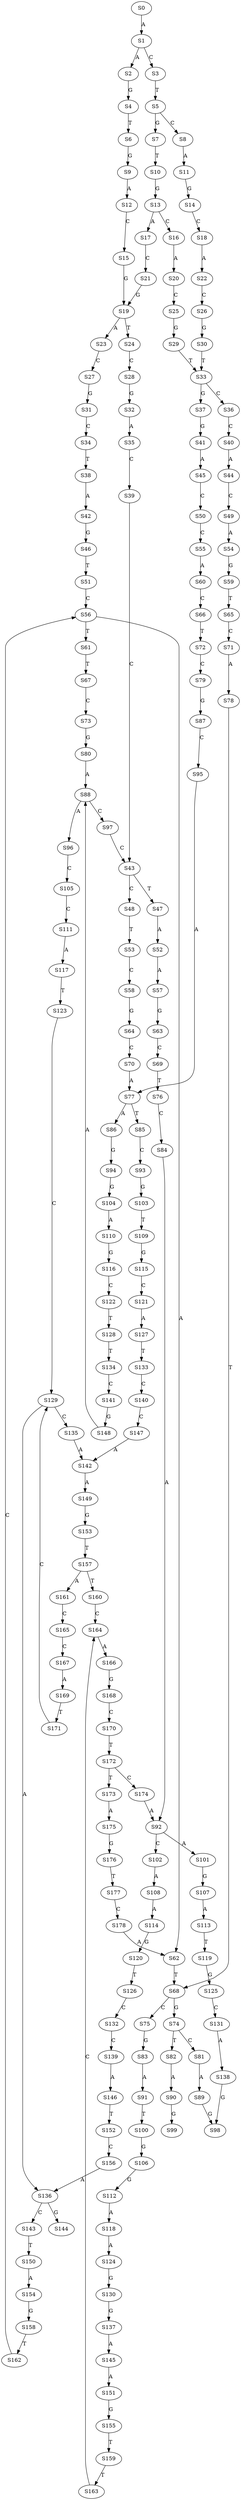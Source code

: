 strict digraph  {
	S0 -> S1 [ label = A ];
	S1 -> S2 [ label = A ];
	S1 -> S3 [ label = C ];
	S2 -> S4 [ label = G ];
	S3 -> S5 [ label = T ];
	S4 -> S6 [ label = T ];
	S5 -> S7 [ label = G ];
	S5 -> S8 [ label = C ];
	S6 -> S9 [ label = G ];
	S7 -> S10 [ label = T ];
	S8 -> S11 [ label = A ];
	S9 -> S12 [ label = A ];
	S10 -> S13 [ label = G ];
	S11 -> S14 [ label = G ];
	S12 -> S15 [ label = C ];
	S13 -> S16 [ label = C ];
	S13 -> S17 [ label = A ];
	S14 -> S18 [ label = C ];
	S15 -> S19 [ label = G ];
	S16 -> S20 [ label = A ];
	S17 -> S21 [ label = C ];
	S18 -> S22 [ label = A ];
	S19 -> S23 [ label = A ];
	S19 -> S24 [ label = T ];
	S20 -> S25 [ label = C ];
	S21 -> S19 [ label = G ];
	S22 -> S26 [ label = C ];
	S23 -> S27 [ label = C ];
	S24 -> S28 [ label = C ];
	S25 -> S29 [ label = G ];
	S26 -> S30 [ label = G ];
	S27 -> S31 [ label = G ];
	S28 -> S32 [ label = G ];
	S29 -> S33 [ label = T ];
	S30 -> S33 [ label = T ];
	S31 -> S34 [ label = C ];
	S32 -> S35 [ label = A ];
	S33 -> S36 [ label = C ];
	S33 -> S37 [ label = G ];
	S34 -> S38 [ label = T ];
	S35 -> S39 [ label = C ];
	S36 -> S40 [ label = C ];
	S37 -> S41 [ label = G ];
	S38 -> S42 [ label = A ];
	S39 -> S43 [ label = C ];
	S40 -> S44 [ label = A ];
	S41 -> S45 [ label = A ];
	S42 -> S46 [ label = G ];
	S43 -> S47 [ label = T ];
	S43 -> S48 [ label = C ];
	S44 -> S49 [ label = C ];
	S45 -> S50 [ label = C ];
	S46 -> S51 [ label = T ];
	S47 -> S52 [ label = A ];
	S48 -> S53 [ label = T ];
	S49 -> S54 [ label = A ];
	S50 -> S55 [ label = C ];
	S51 -> S56 [ label = C ];
	S52 -> S57 [ label = A ];
	S53 -> S58 [ label = C ];
	S54 -> S59 [ label = G ];
	S55 -> S60 [ label = A ];
	S56 -> S61 [ label = T ];
	S56 -> S62 [ label = A ];
	S57 -> S63 [ label = G ];
	S58 -> S64 [ label = G ];
	S59 -> S65 [ label = T ];
	S60 -> S66 [ label = C ];
	S61 -> S67 [ label = T ];
	S62 -> S68 [ label = T ];
	S63 -> S69 [ label = C ];
	S64 -> S70 [ label = C ];
	S65 -> S71 [ label = C ];
	S66 -> S72 [ label = T ];
	S67 -> S73 [ label = C ];
	S68 -> S74 [ label = G ];
	S68 -> S75 [ label = C ];
	S69 -> S76 [ label = T ];
	S70 -> S77 [ label = A ];
	S71 -> S78 [ label = A ];
	S72 -> S79 [ label = C ];
	S73 -> S80 [ label = G ];
	S74 -> S81 [ label = C ];
	S74 -> S82 [ label = T ];
	S75 -> S83 [ label = G ];
	S76 -> S84 [ label = C ];
	S77 -> S85 [ label = T ];
	S77 -> S86 [ label = A ];
	S78 -> S68 [ label = T ];
	S79 -> S87 [ label = G ];
	S80 -> S88 [ label = A ];
	S81 -> S89 [ label = A ];
	S82 -> S90 [ label = A ];
	S83 -> S91 [ label = A ];
	S84 -> S92 [ label = A ];
	S85 -> S93 [ label = C ];
	S86 -> S94 [ label = G ];
	S87 -> S95 [ label = C ];
	S88 -> S96 [ label = A ];
	S88 -> S97 [ label = C ];
	S89 -> S98 [ label = G ];
	S90 -> S99 [ label = G ];
	S91 -> S100 [ label = T ];
	S92 -> S101 [ label = A ];
	S92 -> S102 [ label = C ];
	S93 -> S103 [ label = G ];
	S94 -> S104 [ label = G ];
	S95 -> S77 [ label = A ];
	S96 -> S105 [ label = C ];
	S97 -> S43 [ label = C ];
	S100 -> S106 [ label = G ];
	S101 -> S107 [ label = G ];
	S102 -> S108 [ label = A ];
	S103 -> S109 [ label = T ];
	S104 -> S110 [ label = A ];
	S105 -> S111 [ label = C ];
	S106 -> S112 [ label = G ];
	S107 -> S113 [ label = A ];
	S108 -> S114 [ label = A ];
	S109 -> S115 [ label = G ];
	S110 -> S116 [ label = G ];
	S111 -> S117 [ label = A ];
	S112 -> S118 [ label = A ];
	S113 -> S119 [ label = T ];
	S114 -> S120 [ label = G ];
	S115 -> S121 [ label = C ];
	S116 -> S122 [ label = C ];
	S117 -> S123 [ label = T ];
	S118 -> S124 [ label = A ];
	S119 -> S125 [ label = G ];
	S120 -> S126 [ label = T ];
	S121 -> S127 [ label = A ];
	S122 -> S128 [ label = T ];
	S123 -> S129 [ label = C ];
	S124 -> S130 [ label = G ];
	S125 -> S131 [ label = C ];
	S126 -> S132 [ label = C ];
	S127 -> S133 [ label = T ];
	S128 -> S134 [ label = T ];
	S129 -> S135 [ label = C ];
	S129 -> S136 [ label = A ];
	S130 -> S137 [ label = G ];
	S131 -> S138 [ label = A ];
	S132 -> S139 [ label = C ];
	S133 -> S140 [ label = C ];
	S134 -> S141 [ label = C ];
	S135 -> S142 [ label = A ];
	S136 -> S143 [ label = C ];
	S136 -> S144 [ label = G ];
	S137 -> S145 [ label = A ];
	S138 -> S98 [ label = G ];
	S139 -> S146 [ label = A ];
	S140 -> S147 [ label = C ];
	S141 -> S148 [ label = G ];
	S142 -> S149 [ label = A ];
	S143 -> S150 [ label = T ];
	S145 -> S151 [ label = A ];
	S146 -> S152 [ label = T ];
	S147 -> S142 [ label = A ];
	S148 -> S88 [ label = A ];
	S149 -> S153 [ label = G ];
	S150 -> S154 [ label = A ];
	S151 -> S155 [ label = G ];
	S152 -> S156 [ label = C ];
	S153 -> S157 [ label = T ];
	S154 -> S158 [ label = G ];
	S155 -> S159 [ label = T ];
	S156 -> S136 [ label = A ];
	S157 -> S160 [ label = T ];
	S157 -> S161 [ label = A ];
	S158 -> S162 [ label = T ];
	S159 -> S163 [ label = T ];
	S160 -> S164 [ label = C ];
	S161 -> S165 [ label = C ];
	S162 -> S56 [ label = C ];
	S163 -> S164 [ label = C ];
	S164 -> S166 [ label = A ];
	S165 -> S167 [ label = C ];
	S166 -> S168 [ label = G ];
	S167 -> S169 [ label = A ];
	S168 -> S170 [ label = C ];
	S169 -> S171 [ label = T ];
	S170 -> S172 [ label = T ];
	S171 -> S129 [ label = C ];
	S172 -> S173 [ label = T ];
	S172 -> S174 [ label = C ];
	S173 -> S175 [ label = A ];
	S174 -> S92 [ label = A ];
	S175 -> S176 [ label = G ];
	S176 -> S177 [ label = T ];
	S177 -> S178 [ label = C ];
	S178 -> S62 [ label = A ];
}
